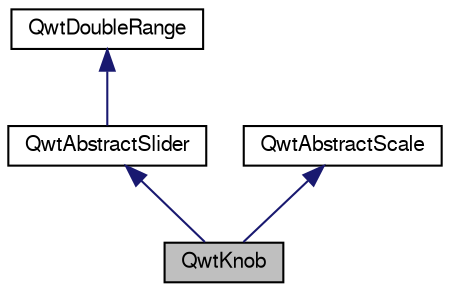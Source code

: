 digraph G
{
  edge [fontname="FreeSans",fontsize="10",labelfontname="FreeSans",labelfontsize="10"];
  node [fontname="FreeSans",fontsize="10",shape=record];
  Node1 [label="QwtKnob",height=0.2,width=0.4,color="black", fillcolor="grey75", style="filled" fontcolor="black"];
  Node2 -> Node1 [dir="back",color="midnightblue",fontsize="10",style="solid",fontname="FreeSans"];
  Node2 [label="QwtAbstractSlider",height=0.2,width=0.4,color="black", fillcolor="white", style="filled",URL="$class_qwt_abstract_slider.html",tooltip="An abstract base class for slider widgets."];
  Node3 -> Node2 [dir="back",color="midnightblue",fontsize="10",style="solid",fontname="FreeSans"];
  Node3 [label="QwtDoubleRange",height=0.2,width=0.4,color="black", fillcolor="white", style="filled",URL="$class_qwt_double_range.html",tooltip="A class which controls a value within an interval."];
  Node4 -> Node1 [dir="back",color="midnightblue",fontsize="10",style="solid",fontname="FreeSans"];
  Node4 [label="QwtAbstractScale",height=0.2,width=0.4,color="black", fillcolor="white", style="filled",URL="$class_qwt_abstract_scale.html",tooltip="An abstract base class for classes containing a scale."];
}
